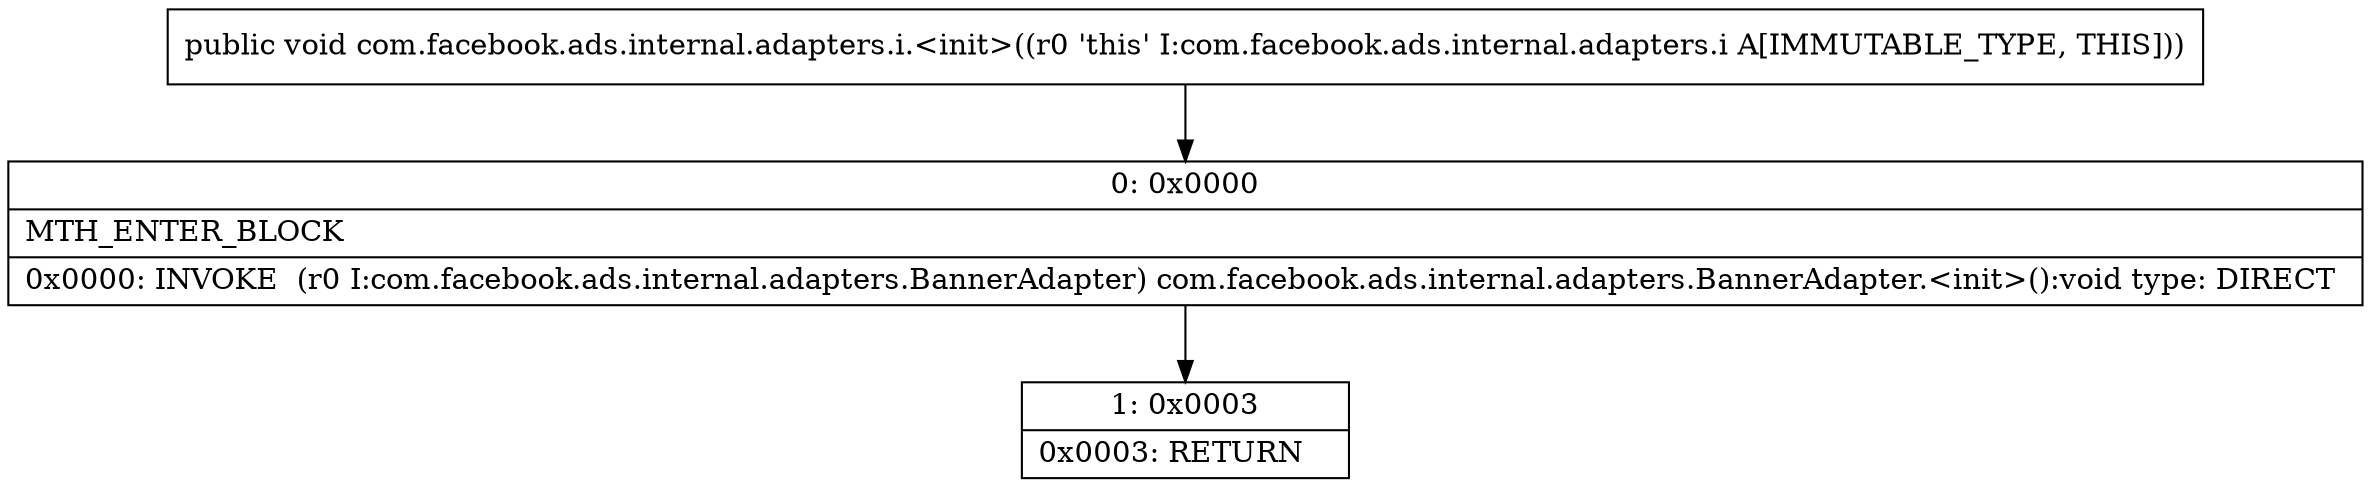 digraph "CFG forcom.facebook.ads.internal.adapters.i.\<init\>()V" {
Node_0 [shape=record,label="{0\:\ 0x0000|MTH_ENTER_BLOCK\l|0x0000: INVOKE  (r0 I:com.facebook.ads.internal.adapters.BannerAdapter) com.facebook.ads.internal.adapters.BannerAdapter.\<init\>():void type: DIRECT \l}"];
Node_1 [shape=record,label="{1\:\ 0x0003|0x0003: RETURN   \l}"];
MethodNode[shape=record,label="{public void com.facebook.ads.internal.adapters.i.\<init\>((r0 'this' I:com.facebook.ads.internal.adapters.i A[IMMUTABLE_TYPE, THIS])) }"];
MethodNode -> Node_0;
Node_0 -> Node_1;
}


